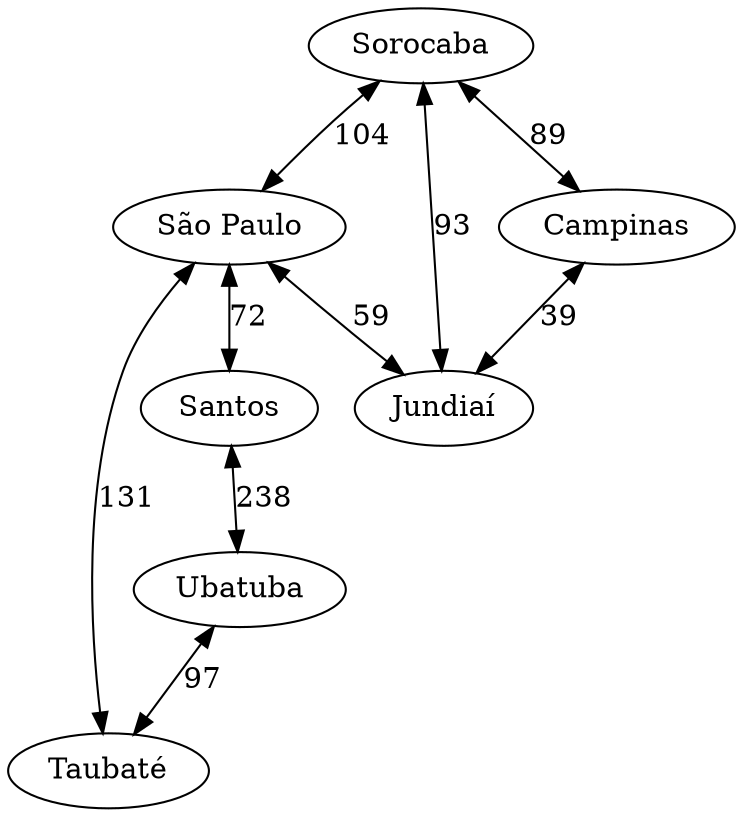 digraph G {
    /*layout="circo";*/
    /* Relationships */
    "São Paulo" -> "Jundiaí"[label="59", dir="both"]
    "Campinas" -> "Jundiaí"[label="39", dir="both"]
    "Sorocaba" -> "Campinas"[label="89", dir="both"]
    "Sorocaba" -> "Jundiaí"[label="93", dir="both"]
    "Sorocaba" -> "São Paulo"[label="104", dir="both"]
    "São Paulo" -> "Taubaté"[label="131", dir="both"]
    "São Paulo" -> "Santos"[label="72", dir="both"]
    "Santos" -> "Ubatuba"[label="238", dir="both"]
    "Ubatuba" -> "Taubaté"[label="97", dir="both"] 
} 